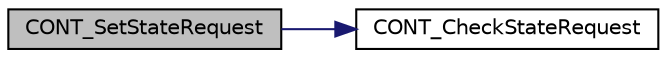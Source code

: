 digraph "CONT_SetStateRequest"
{
  edge [fontname="Helvetica",fontsize="10",labelfontname="Helvetica",labelfontsize="10"];
  node [fontname="Helvetica",fontsize="10",shape=record];
  rankdir="LR";
  Node153 [label="CONT_SetStateRequest",height=0.2,width=0.4,color="black", fillcolor="grey75", style="filled", fontcolor="black"];
  Node153 -> Node154 [color="midnightblue",fontsize="10",style="solid",fontname="Helvetica"];
  Node154 [label="CONT_CheckStateRequest",height=0.2,width=0.4,color="black", fillcolor="white", style="filled",URL="$contactor_8c.html#a2d058a2544cc6ec8f43566f21541404f",tooltip="checks the state requests that are made. "];
}
